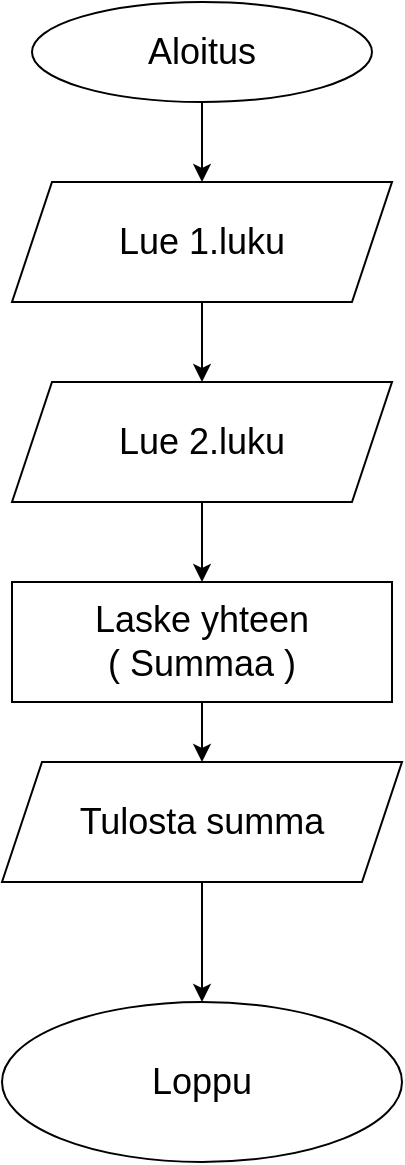<mxfile version="20.6.2" type="github">
  <diagram id="T6Ged8Q6s0yfEfbPDslI" name="Sivu-1">
    <mxGraphModel dx="742" dy="438" grid="1" gridSize="10" guides="1" tooltips="1" connect="1" arrows="1" fold="1" page="1" pageScale="1" pageWidth="827" pageHeight="1169" math="0" shadow="0">
      <root>
        <mxCell id="0" />
        <mxCell id="1" parent="0" />
        <mxCell id="vnEnf3W1fV4Ne-Xph7R5-3" value="" style="edgeStyle=orthogonalEdgeStyle;rounded=0;orthogonalLoop=1;jettySize=auto;html=1;fontSize=18;" parent="1" source="vnEnf3W1fV4Ne-Xph7R5-1" target="vnEnf3W1fV4Ne-Xph7R5-2" edge="1">
          <mxGeometry relative="1" as="geometry" />
        </mxCell>
        <mxCell id="vnEnf3W1fV4Ne-Xph7R5-1" value="&lt;font style=&quot;font-size: 18px;&quot;&gt;Aloitus&lt;/font&gt;" style="ellipse;whiteSpace=wrap;html=1;" parent="1" vertex="1">
          <mxGeometry x="260" y="20" width="170" height="50" as="geometry" />
        </mxCell>
        <mxCell id="vnEnf3W1fV4Ne-Xph7R5-5" value="" style="edgeStyle=orthogonalEdgeStyle;rounded=0;orthogonalLoop=1;jettySize=auto;html=1;fontSize=18;" parent="1" source="vnEnf3W1fV4Ne-Xph7R5-2" target="vnEnf3W1fV4Ne-Xph7R5-4" edge="1">
          <mxGeometry relative="1" as="geometry" />
        </mxCell>
        <mxCell id="vnEnf3W1fV4Ne-Xph7R5-2" value="Lue 1.luku" style="shape=parallelogram;perimeter=parallelogramPerimeter;whiteSpace=wrap;html=1;fixedSize=1;fontSize=18;" parent="1" vertex="1">
          <mxGeometry x="250" y="110" width="190" height="60" as="geometry" />
        </mxCell>
        <mxCell id="vnEnf3W1fV4Ne-Xph7R5-7" value="" style="edgeStyle=orthogonalEdgeStyle;rounded=0;orthogonalLoop=1;jettySize=auto;html=1;fontSize=18;" parent="1" source="vnEnf3W1fV4Ne-Xph7R5-4" target="vnEnf3W1fV4Ne-Xph7R5-6" edge="1">
          <mxGeometry relative="1" as="geometry" />
        </mxCell>
        <mxCell id="vnEnf3W1fV4Ne-Xph7R5-4" value="Lue 2.luku" style="shape=parallelogram;perimeter=parallelogramPerimeter;whiteSpace=wrap;html=1;fixedSize=1;fontSize=18;" parent="1" vertex="1">
          <mxGeometry x="250" y="210" width="190" height="60" as="geometry" />
        </mxCell>
        <mxCell id="vnEnf3W1fV4Ne-Xph7R5-9" value="" style="edgeStyle=orthogonalEdgeStyle;rounded=0;orthogonalLoop=1;jettySize=auto;html=1;fontSize=18;" parent="1" source="vnEnf3W1fV4Ne-Xph7R5-6" target="vnEnf3W1fV4Ne-Xph7R5-8" edge="1">
          <mxGeometry relative="1" as="geometry" />
        </mxCell>
        <mxCell id="vnEnf3W1fV4Ne-Xph7R5-6" value="Laske yhteen&lt;br&gt;( Summaa )" style="rounded=0;whiteSpace=wrap;html=1;fontSize=18;" parent="1" vertex="1">
          <mxGeometry x="250" y="310" width="190" height="60" as="geometry" />
        </mxCell>
        <mxCell id="vnEnf3W1fV4Ne-Xph7R5-11" value="" style="edgeStyle=orthogonalEdgeStyle;rounded=0;orthogonalLoop=1;jettySize=auto;html=1;fontSize=18;" parent="1" source="vnEnf3W1fV4Ne-Xph7R5-8" target="vnEnf3W1fV4Ne-Xph7R5-10" edge="1">
          <mxGeometry relative="1" as="geometry" />
        </mxCell>
        <mxCell id="vnEnf3W1fV4Ne-Xph7R5-8" value="Tulosta summa" style="shape=parallelogram;perimeter=parallelogramPerimeter;whiteSpace=wrap;html=1;fixedSize=1;fontSize=18;" parent="1" vertex="1">
          <mxGeometry x="245" y="400" width="200" height="60" as="geometry" />
        </mxCell>
        <mxCell id="vnEnf3W1fV4Ne-Xph7R5-10" value="Loppu" style="ellipse;whiteSpace=wrap;html=1;fontSize=18;" parent="1" vertex="1">
          <mxGeometry x="245" y="520" width="200" height="80" as="geometry" />
        </mxCell>
      </root>
    </mxGraphModel>
  </diagram>
</mxfile>
